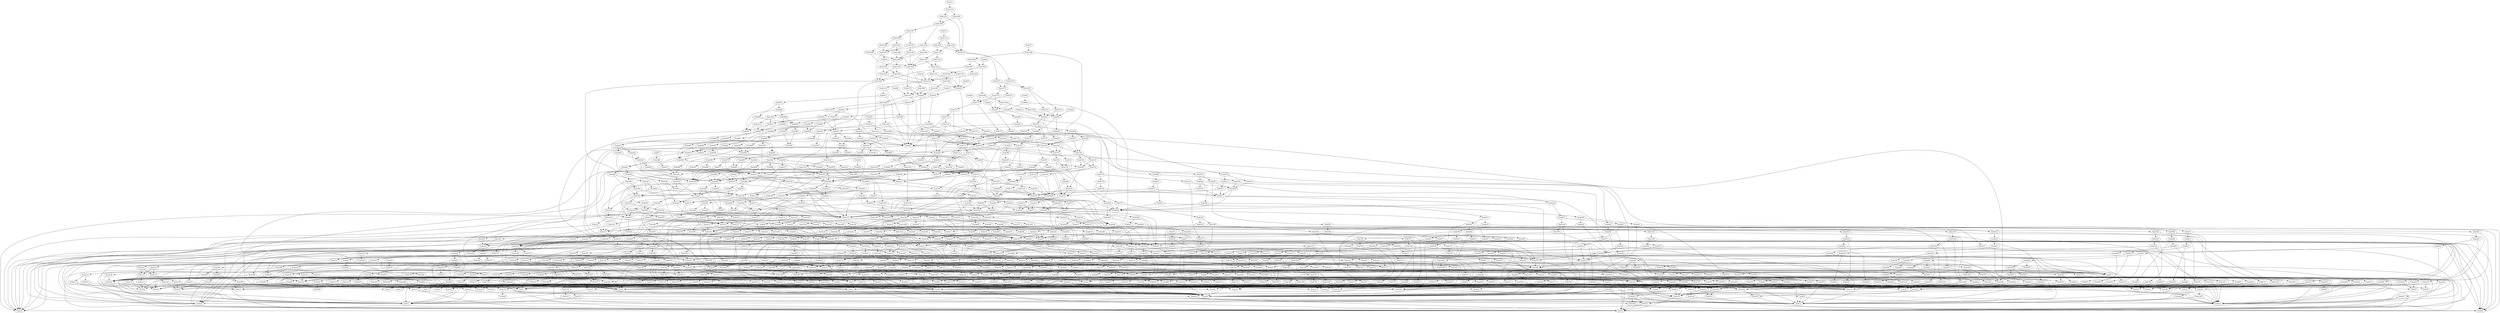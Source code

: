 # Network structure generated by ABC

digraph network {

Node51 -> Node75 [style = solid];
Node52 -> Node77 [style = solid];
Node53 -> Node106 [style = solid];
Node54 -> Node127 [style = solid];
Node55 -> Node147 [style = solid];
Node56 -> Node448 [style = solid];
Node57 -> Node466 [style = solid];
Node58 -> Node486 [style = solid];
Node59 -> Node510 [style = solid];
Node60 -> Node591 [style = solid];
Node61 -> Node645 [style = solid];
Node62 -> Node691 [style = solid];
Node63 -> Node778 [style = solid];
Node64 -> Node835 [style = solid];
Node65 -> Node883 [style = solid];
Node66 -> Node953 [style = solid];
Node67 -> Node1015 [style = solid];
Node68 -> Node1057 [style = solid];
Node69 -> Node1064 [style = solid];
Node70 -> Node1069 [style = solid];
Node71 -> Node1101 [style = solid];
Node72 -> Node1110 [style = solid];
Node73 -> Node7 [style = solid];
Node73 -> Node8 [style = solid];
Node74 -> Node9 [style = solid];
Node74 -> Node73 [style = solid];
Node75 -> Node10 [style = solid];
Node75 -> Node74 [style = solid];
Node76 -> Node12 [style = solid];
Node76 -> Node13 [style = solid];
Node77 -> Node11 [style = solid];
Node77 -> Node76 [style = solid];
Node78 -> Node8 [style = solid];
Node78 -> Node9 [style = solid];
Node79 -> Node7 [style = solid];
Node79 -> Node78 [style = solid];
Node80 -> Node1 [style = solid];
Node80 -> Node2 [style = solid];
Node81 -> Node3 [style = solid];
Node81 -> Node80 [style = solid];
Node82 -> Node79 [style = solid];
Node82 -> Node81 [style = solid];
Node83 -> Node35 [style = solid];
Node83 -> Node36 [style = solid];
Node84 -> Node34 [style = solid];
Node84 -> Node83 [style = solid];
Node85 -> Node1 [style = solid];
Node85 -> Node2 [style = solid];
Node86 -> Node3 [style = solid];
Node86 -> Node85 [style = solid];
Node87 -> Node84 [style = solid];
Node87 -> Node86 [style = solid];
Node88 -> Node7 [style = solid];
Node88 -> Node30 [style = solid];
Node89 -> Node8 [style = solid];
Node89 -> Node31 [style = solid];
Node90 -> Node9 [style = solid];
Node90 -> Node32 [style = solid];
Node91 -> Node10 [style = solid];
Node91 -> Node33 [style = solid];
Node92 -> Node88 [style = solid];
Node92 -> Node89 [style = solid];
Node93 -> Node90 [style = solid];
Node93 -> Node92 [style = solid];
Node94 -> Node91 [style = solid];
Node94 -> Node93 [style = solid];
Node95 -> Node11 [style = solid];
Node95 -> Node34 [style = solid];
Node96 -> Node12 [style = solid];
Node96 -> Node35 [style = solid];
Node97 -> Node13 [style = solid];
Node97 -> Node36 [style = solid];
Node98 -> Node14 [style = solid];
Node98 -> Node37 [style = solid];
Node99 -> Node95 [style = solid];
Node99 -> Node96 [style = solid];
Node100 -> Node97 [style = solid];
Node100 -> Node99 [style = solid];
Node101 -> Node98 [style = solid];
Node101 -> Node100 [style = solid];
Node102 -> Node94 [style = solid];
Node102 -> Node101 [style = solid];
Node103 -> Node81 [style = solid];
Node103 -> Node86 [style = solid];
Node104 -> Node102 [style = solid];
Node104 -> Node103 [style = solid];
Node105 -> Node82 [style = solid];
Node105 -> Node87 [style = solid];
Node106 -> Node104 [style = solid];
Node106 -> Node105 [style = solid];
Node107 -> Node36 [style = solid];
Node107 -> Node37 [style = solid];
Node108 -> Node36 [style = solid];
Node108 -> Node37 [style = solid];
Node109 -> Node107 [style = solid];
Node109 -> Node108 [style = solid];
Node110 -> Node34 [style = solid];
Node110 -> Node35 [style = solid];
Node111 -> Node34 [style = solid];
Node111 -> Node35 [style = solid];
Node112 -> Node110 [style = solid];
Node112 -> Node111 [style = solid];
Node113 -> Node109 [style = solid];
Node113 -> Node112 [style = solid];
Node114 -> Node109 [style = solid];
Node114 -> Node112 [style = solid];
Node115 -> Node113 [style = solid];
Node115 -> Node114 [style = solid];
Node116 -> Node32 [style = solid];
Node116 -> Node33 [style = solid];
Node117 -> Node32 [style = solid];
Node117 -> Node33 [style = solid];
Node118 -> Node116 [style = solid];
Node118 -> Node117 [style = solid];
Node119 -> Node30 [style = solid];
Node119 -> Node31 [style = solid];
Node120 -> Node30 [style = solid];
Node120 -> Node31 [style = solid];
Node121 -> Node119 [style = solid];
Node121 -> Node120 [style = solid];
Node122 -> Node118 [style = solid];
Node122 -> Node121 [style = solid];
Node123 -> Node118 [style = solid];
Node123 -> Node121 [style = solid];
Node124 -> Node122 [style = solid];
Node124 -> Node123 [style = solid];
Node125 -> Node115 [style = solid];
Node125 -> Node124 [style = solid];
Node126 -> Node115 [style = solid];
Node126 -> Node124 [style = solid];
Node127 -> Node125 [style = solid];
Node127 -> Node126 [style = solid];
Node128 -> Node13 [style = solid];
Node128 -> Node14 [style = solid];
Node129 -> Node13 [style = solid];
Node129 -> Node14 [style = solid];
Node130 -> Node128 [style = solid];
Node130 -> Node129 [style = solid];
Node131 -> Node11 [style = solid];
Node131 -> Node12 [style = solid];
Node132 -> Node11 [style = solid];
Node132 -> Node12 [style = solid];
Node133 -> Node131 [style = solid];
Node133 -> Node132 [style = solid];
Node134 -> Node130 [style = solid];
Node134 -> Node133 [style = solid];
Node135 -> Node130 [style = solid];
Node135 -> Node133 [style = solid];
Node136 -> Node134 [style = solid];
Node136 -> Node135 [style = solid];
Node137 -> Node9 [style = solid];
Node137 -> Node10 [style = solid];
Node138 -> Node9 [style = solid];
Node138 -> Node10 [style = solid];
Node139 -> Node137 [style = solid];
Node139 -> Node138 [style = solid];
Node140 -> Node7 [style = solid];
Node140 -> Node8 [style = solid];
Node141 -> Node73 [style = solid];
Node141 -> Node140 [style = solid];
Node142 -> Node139 [style = solid];
Node142 -> Node141 [style = solid];
Node143 -> Node139 [style = solid];
Node143 -> Node141 [style = solid];
Node144 -> Node142 [style = solid];
Node144 -> Node143 [style = solid];
Node145 -> Node136 [style = solid];
Node145 -> Node144 [style = solid];
Node146 -> Node136 [style = solid];
Node146 -> Node144 [style = solid];
Node147 -> Node145 [style = solid];
Node147 -> Node146 [style = solid];
Node148 -> Node11 [style = solid];
Node148 -> Node12 [style = solid];
Node149 -> Node13 [style = solid];
Node149 -> Node148 [style = solid];
Node150 -> Node3 [style = solid];
Node150 -> Node149 [style = solid];
Node151 -> Node3 [style = solid];
Node151 -> Node4 [style = solid];
Node152 -> Node12 [style = solid];
Node152 -> Node151 [style = solid];
Node153 -> Node3 [style = solid];
Node153 -> Node151 [style = solid];
Node154 -> Node9 [style = solid];
Node154 -> Node153 [style = solid];
Node155 -> Node150 [style = solid];
Node155 -> Node152 [style = solid];
Node156 -> Node154 [style = solid];
Node156 -> Node155 [style = solid];
Node157 -> Node1 [style = solid];
Node157 -> Node3 [style = solid];
Node158 -> Node4 [style = solid];
Node158 -> Node157 [style = solid];
Node159 -> Node80 [style = solid];
Node159 -> Node158 [style = solid];
Node160 -> Node156 [style = solid];
Node160 -> Node159 [style = solid];
Node161 -> Node2 [style = solid];
Node161 -> Node3 [style = solid];
Node162 -> Node1 [style = solid];
Node162 -> Node161 [style = solid];
Node163 -> Node11 [style = solid];
Node163 -> Node162 [style = solid];
Node164 -> Node1 [style = solid];
Node164 -> Node4 [style = solid];
Node165 -> Node159 [style = solid];
Node165 -> Node162 [style = solid];
Node166 -> Node11 [style = solid];
Node166 -> Node164 [style = solid];
Node167 -> Node165 [style = solid];
Node167 -> Node166 [style = solid];
Node168 -> Node160 [style = solid];
Node168 -> Node163 [style = solid];
Node169 -> Node167 [style = solid];
Node169 -> Node168 [style = solid];
Node170 -> Node4 [style = solid];
Node170 -> Node5 [style = solid];
Node171 -> Node80 [style = solid];
Node171 -> Node170 [style = solid];
Node172 -> Node1 [style = solid];
Node172 -> Node6 [style = solid];
Node173 -> Node34 [style = solid];
Node173 -> Node171 [style = solid];
Node174 -> Node172 [style = solid];
Node174 -> Node173 [style = solid];
Node175 -> Node38 [style = solid];
Node175 -> Node171 [style = solid];
Node176 -> Node172 [style = solid];
Node176 -> Node175 [style = solid];
Node177 -> Node4 [style = solid];
Node177 -> Node14 [style = solid];
Node178 -> Node4 [style = solid];
Node178 -> Node49 [style = solid];
Node179 -> Node32 [style = solid];
Node179 -> Node178 [style = solid];
Node180 -> Node4 [style = solid];
Node180 -> Node178 [style = solid];
Node181 -> Node33 [style = solid];
Node181 -> Node180 [style = solid];
Node182 -> Node177 [style = solid];
Node182 -> Node179 [style = solid];
Node183 -> Node181 [style = solid];
Node183 -> Node182 [style = solid];
Node184 -> Node171 [style = solid];
Node184 -> Node183 [style = solid];
Node185 -> Node174 [style = solid];
Node185 -> Node176 [style = solid];
Node186 -> Node184 [style = solid];
Node186 -> Node185 [style = solid];
Node187 -> Node23 [style = solid];
Node187 -> Node169 [style = solid];
Node188 -> Node186 [style = solid];
Node188 -> Node187 [style = solid];
Node189 -> Node24 [style = solid];
Node189 -> Node169 [style = solid];
Node190 -> Node186 [style = solid];
Node190 -> Node189 [style = solid];
Node191 -> Node188 [style = solid];
Node191 -> Node190 [style = solid];
Node192 -> Node25 [style = solid];
Node192 -> Node169 [style = solid];
Node193 -> Node186 [style = solid];
Node193 -> Node192 [style = solid];
Node194 -> Node26 [style = solid];
Node194 -> Node169 [style = solid];
Node195 -> Node186 [style = solid];
Node195 -> Node194 [style = solid];
Node196 -> Node193 [style = solid];
Node196 -> Node195 [style = solid];
Node197 -> Node169 [style = solid];
Node197 -> Node196 [style = solid];
Node198 -> Node191 [style = solid];
Node198 -> Node197 [style = solid];
Node199 -> Node12 [style = solid];
Node199 -> Node13 [style = solid];
Node200 -> Node12 [style = solid];
Node200 -> Node13 [style = solid];
Node201 -> Node199 [style = solid];
Node201 -> Node200 [style = solid];
Node202 -> Node3 [style = solid];
Node202 -> Node201 [style = solid];
Node203 -> Node13 [style = solid];
Node203 -> Node151 [style = solid];
Node204 -> Node10 [style = solid];
Node204 -> Node153 [style = solid];
Node205 -> Node202 [style = solid];
Node205 -> Node203 [style = solid];
Node206 -> Node204 [style = solid];
Node206 -> Node205 [style = solid];
Node207 -> Node159 [style = solid];
Node207 -> Node206 [style = solid];
Node208 -> Node12 [style = solid];
Node208 -> Node162 [style = solid];
Node209 -> Node12 [style = solid];
Node209 -> Node164 [style = solid];
Node210 -> Node165 [style = solid];
Node210 -> Node209 [style = solid];
Node211 -> Node207 [style = solid];
Node211 -> Node208 [style = solid];
Node212 -> Node210 [style = solid];
Node212 -> Node211 [style = solid];
Node213 -> Node5 [style = solid];
Node213 -> Node172 [style = solid];
Node214 -> Node35 [style = solid];
Node214 -> Node171 [style = solid];
Node215 -> Node213 [style = solid];
Node215 -> Node214 [style = solid];
Node216 -> Node175 [style = solid];
Node216 -> Node213 [style = solid];
Node217 -> Node4 [style = solid];
Node217 -> Node39 [style = solid];
Node218 -> Node33 [style = solid];
Node218 -> Node178 [style = solid];
Node219 -> Node34 [style = solid];
Node219 -> Node180 [style = solid];
Node220 -> Node217 [style = solid];
Node220 -> Node218 [style = solid];
Node221 -> Node219 [style = solid];
Node221 -> Node220 [style = solid];
Node222 -> Node171 [style = solid];
Node222 -> Node221 [style = solid];
Node223 -> Node215 [style = solid];
Node223 -> Node216 [style = solid];
Node224 -> Node222 [style = solid];
Node224 -> Node223 [style = solid];
Node225 -> Node23 [style = solid];
Node225 -> Node212 [style = solid];
Node226 -> Node224 [style = solid];
Node226 -> Node225 [style = solid];
Node227 -> Node24 [style = solid];
Node227 -> Node212 [style = solid];
Node228 -> Node224 [style = solid];
Node228 -> Node227 [style = solid];
Node229 -> Node226 [style = solid];
Node229 -> Node228 [style = solid];
Node230 -> Node25 [style = solid];
Node230 -> Node212 [style = solid];
Node231 -> Node224 [style = solid];
Node231 -> Node230 [style = solid];
Node232 -> Node26 [style = solid];
Node232 -> Node212 [style = solid];
Node233 -> Node224 [style = solid];
Node233 -> Node232 [style = solid];
Node234 -> Node231 [style = solid];
Node234 -> Node233 [style = solid];
Node235 -> Node212 [style = solid];
Node235 -> Node234 [style = solid];
Node236 -> Node229 [style = solid];
Node236 -> Node235 [style = solid];
Node237 -> Node3 [style = solid];
Node237 -> Node13 [style = solid];
Node238 -> Node14 [style = solid];
Node238 -> Node151 [style = solid];
Node239 -> Node11 [style = solid];
Node239 -> Node153 [style = solid];
Node240 -> Node237 [style = solid];
Node240 -> Node238 [style = solid];
Node241 -> Node239 [style = solid];
Node241 -> Node240 [style = solid];
Node242 -> Node159 [style = solid];
Node242 -> Node241 [style = solid];
Node243 -> Node13 [style = solid];
Node243 -> Node162 [style = solid];
Node244 -> Node13 [style = solid];
Node244 -> Node164 [style = solid];
Node245 -> Node165 [style = solid];
Node245 -> Node244 [style = solid];
Node246 -> Node242 [style = solid];
Node246 -> Node243 [style = solid];
Node247 -> Node245 [style = solid];
Node247 -> Node246 [style = solid];
Node248 -> Node36 [style = solid];
Node248 -> Node171 [style = solid];
Node249 -> Node213 [style = solid];
Node249 -> Node248 [style = solid];
Node250 -> Node4 [style = solid];
Node250 -> Node40 [style = solid];
Node251 -> Node34 [style = solid];
Node251 -> Node178 [style = solid];
Node252 -> Node35 [style = solid];
Node252 -> Node180 [style = solid];
Node253 -> Node250 [style = solid];
Node253 -> Node251 [style = solid];
Node254 -> Node252 [style = solid];
Node254 -> Node253 [style = solid];
Node255 -> Node171 [style = solid];
Node255 -> Node254 [style = solid];
Node256 -> Node216 [style = solid];
Node256 -> Node249 [style = solid];
Node257 -> Node255 [style = solid];
Node257 -> Node256 [style = solid];
Node258 -> Node23 [style = solid];
Node258 -> Node247 [style = solid];
Node259 -> Node257 [style = solid];
Node259 -> Node258 [style = solid];
Node260 -> Node24 [style = solid];
Node260 -> Node247 [style = solid];
Node261 -> Node257 [style = solid];
Node261 -> Node260 [style = solid];
Node262 -> Node259 [style = solid];
Node262 -> Node261 [style = solid];
Node263 -> Node25 [style = solid];
Node263 -> Node247 [style = solid];
Node264 -> Node257 [style = solid];
Node264 -> Node263 [style = solid];
Node265 -> Node26 [style = solid];
Node265 -> Node247 [style = solid];
Node266 -> Node257 [style = solid];
Node266 -> Node265 [style = solid];
Node267 -> Node264 [style = solid];
Node267 -> Node266 [style = solid];
Node268 -> Node247 [style = solid];
Node268 -> Node267 [style = solid];
Node269 -> Node262 [style = solid];
Node269 -> Node268 [style = solid];
Node270 -> Node3 [style = solid];
Node270 -> Node14 [style = solid];
Node271 -> Node39 [style = solid];
Node271 -> Node151 [style = solid];
Node272 -> Node12 [style = solid];
Node272 -> Node153 [style = solid];
Node273 -> Node270 [style = solid];
Node273 -> Node271 [style = solid];
Node274 -> Node272 [style = solid];
Node274 -> Node273 [style = solid];
Node275 -> Node159 [style = solid];
Node275 -> Node274 [style = solid];
Node276 -> Node14 [style = solid];
Node276 -> Node162 [style = solid];
Node277 -> Node14 [style = solid];
Node277 -> Node164 [style = solid];
Node278 -> Node165 [style = solid];
Node278 -> Node277 [style = solid];
Node279 -> Node275 [style = solid];
Node279 -> Node276 [style = solid];
Node280 -> Node278 [style = solid];
Node280 -> Node279 [style = solid];
Node281 -> Node37 [style = solid];
Node281 -> Node171 [style = solid];
Node282 -> Node213 [style = solid];
Node282 -> Node281 [style = solid];
Node283 -> Node4 [style = solid];
Node283 -> Node41 [style = solid];
Node284 -> Node35 [style = solid];
Node284 -> Node178 [style = solid];
Node285 -> Node36 [style = solid];
Node285 -> Node180 [style = solid];
Node286 -> Node283 [style = solid];
Node286 -> Node284 [style = solid];
Node287 -> Node285 [style = solid];
Node287 -> Node286 [style = solid];
Node288 -> Node171 [style = solid];
Node288 -> Node287 [style = solid];
Node289 -> Node216 [style = solid];
Node289 -> Node282 [style = solid];
Node290 -> Node288 [style = solid];
Node290 -> Node289 [style = solid];
Node291 -> Node23 [style = solid];
Node291 -> Node280 [style = solid];
Node292 -> Node290 [style = solid];
Node292 -> Node291 [style = solid];
Node293 -> Node24 [style = solid];
Node293 -> Node280 [style = solid];
Node294 -> Node290 [style = solid];
Node294 -> Node293 [style = solid];
Node295 -> Node292 [style = solid];
Node295 -> Node294 [style = solid];
Node296 -> Node25 [style = solid];
Node296 -> Node280 [style = solid];
Node297 -> Node290 [style = solid];
Node297 -> Node296 [style = solid];
Node298 -> Node26 [style = solid];
Node298 -> Node280 [style = solid];
Node299 -> Node290 [style = solid];
Node299 -> Node298 [style = solid];
Node300 -> Node297 [style = solid];
Node300 -> Node299 [style = solid];
Node301 -> Node280 [style = solid];
Node301 -> Node300 [style = solid];
Node302 -> Node295 [style = solid];
Node302 -> Node301 [style = solid];
Node303 -> Node198 [style = solid];
Node303 -> Node236 [style = solid];
Node304 -> Node269 [style = solid];
Node304 -> Node303 [style = solid];
Node305 -> Node302 [style = solid];
Node305 -> Node304 [style = solid];
Node306 -> Node3 [style = solid];
Node306 -> Node74 [style = solid];
Node307 -> Node8 [style = solid];
Node307 -> Node151 [style = solid];
Node308 -> Node21 [style = solid];
Node308 -> Node153 [style = solid];
Node309 -> Node306 [style = solid];
Node309 -> Node307 [style = solid];
Node310 -> Node308 [style = solid];
Node310 -> Node309 [style = solid];
Node311 -> Node159 [style = solid];
Node311 -> Node310 [style = solid];
Node312 -> Node7 [style = solid];
Node312 -> Node162 [style = solid];
Node313 -> Node1 [style = solid];
Node313 -> Node3 [style = solid];
Node314 -> Node7 [style = solid];
Node314 -> Node313 [style = solid];
Node315 -> Node165 [style = solid];
Node315 -> Node314 [style = solid];
Node316 -> Node311 [style = solid];
Node316 -> Node312 [style = solid];
Node317 -> Node315 [style = solid];
Node317 -> Node316 [style = solid];
Node318 -> Node5 [style = solid];
Node318 -> Node6 [style = solid];
Node319 -> Node1 [style = solid];
Node319 -> Node318 [style = solid];
Node320 -> Node30 [style = solid];
Node320 -> Node171 [style = solid];
Node321 -> Node319 [style = solid];
Node321 -> Node320 [style = solid];
Node322 -> Node175 [style = solid];
Node322 -> Node319 [style = solid];
Node323 -> Node4 [style = solid];
Node323 -> Node10 [style = solid];
Node324 -> Node28 [style = solid];
Node324 -> Node178 [style = solid];
Node325 -> Node29 [style = solid];
Node325 -> Node180 [style = solid];
Node326 -> Node323 [style = solid];
Node326 -> Node324 [style = solid];
Node327 -> Node325 [style = solid];
Node327 -> Node326 [style = solid];
Node328 -> Node171 [style = solid];
Node328 -> Node327 [style = solid];
Node329 -> Node321 [style = solid];
Node329 -> Node322 [style = solid];
Node330 -> Node328 [style = solid];
Node330 -> Node329 [style = solid];
Node331 -> Node23 [style = solid];
Node331 -> Node317 [style = solid];
Node332 -> Node330 [style = solid];
Node332 -> Node331 [style = solid];
Node333 -> Node24 [style = solid];
Node333 -> Node317 [style = solid];
Node334 -> Node330 [style = solid];
Node334 -> Node333 [style = solid];
Node335 -> Node332 [style = solid];
Node335 -> Node334 [style = solid];
Node336 -> Node25 [style = solid];
Node336 -> Node317 [style = solid];
Node337 -> Node330 [style = solid];
Node337 -> Node336 [style = solid];
Node338 -> Node26 [style = solid];
Node338 -> Node317 [style = solid];
Node339 -> Node330 [style = solid];
Node339 -> Node338 [style = solid];
Node340 -> Node337 [style = solid];
Node340 -> Node339 [style = solid];
Node341 -> Node317 [style = solid];
Node341 -> Node340 [style = solid];
Node342 -> Node335 [style = solid];
Node342 -> Node341 [style = solid];
Node343 -> Node8 [style = solid];
Node343 -> Node9 [style = solid];
Node344 -> Node8 [style = solid];
Node344 -> Node9 [style = solid];
Node345 -> Node343 [style = solid];
Node345 -> Node344 [style = solid];
Node346 -> Node3 [style = solid];
Node346 -> Node345 [style = solid];
Node347 -> Node9 [style = solid];
Node347 -> Node151 [style = solid];
Node348 -> Node22 [style = solid];
Node348 -> Node153 [style = solid];
Node349 -> Node346 [style = solid];
Node349 -> Node347 [style = solid];
Node350 -> Node348 [style = solid];
Node350 -> Node349 [style = solid];
Node351 -> Node159 [style = solid];
Node351 -> Node350 [style = solid];
Node352 -> Node8 [style = solid];
Node352 -> Node162 [style = solid];
Node353 -> Node8 [style = solid];
Node353 -> Node313 [style = solid];
Node354 -> Node165 [style = solid];
Node354 -> Node353 [style = solid];
Node355 -> Node351 [style = solid];
Node355 -> Node352 [style = solid];
Node356 -> Node354 [style = solid];
Node356 -> Node355 [style = solid];
Node357 -> Node31 [style = solid];
Node357 -> Node171 [style = solid];
Node358 -> Node319 [style = solid];
Node358 -> Node357 [style = solid];
Node359 -> Node4 [style = solid];
Node359 -> Node11 [style = solid];
Node360 -> Node29 [style = solid];
Node360 -> Node178 [style = solid];
Node361 -> Node30 [style = solid];
Node361 -> Node180 [style = solid];
Node362 -> Node359 [style = solid];
Node362 -> Node360 [style = solid];
Node363 -> Node361 [style = solid];
Node363 -> Node362 [style = solid];
Node364 -> Node171 [style = solid];
Node364 -> Node363 [style = solid];
Node365 -> Node322 [style = solid];
Node365 -> Node358 [style = solid];
Node366 -> Node364 [style = solid];
Node366 -> Node365 [style = solid];
Node367 -> Node23 [style = solid];
Node367 -> Node356 [style = solid];
Node368 -> Node366 [style = solid];
Node368 -> Node367 [style = solid];
Node369 -> Node24 [style = solid];
Node369 -> Node356 [style = solid];
Node370 -> Node366 [style = solid];
Node370 -> Node369 [style = solid];
Node371 -> Node368 [style = solid];
Node371 -> Node370 [style = solid];
Node372 -> Node25 [style = solid];
Node372 -> Node356 [style = solid];
Node373 -> Node366 [style = solid];
Node373 -> Node372 [style = solid];
Node374 -> Node26 [style = solid];
Node374 -> Node356 [style = solid];
Node375 -> Node366 [style = solid];
Node375 -> Node374 [style = solid];
Node376 -> Node373 [style = solid];
Node376 -> Node375 [style = solid];
Node377 -> Node356 [style = solid];
Node377 -> Node376 [style = solid];
Node378 -> Node371 [style = solid];
Node378 -> Node377 [style = solid];
Node379 -> Node3 [style = solid];
Node379 -> Node9 [style = solid];
Node380 -> Node10 [style = solid];
Node380 -> Node151 [style = solid];
Node381 -> Node7 [style = solid];
Node381 -> Node153 [style = solid];
Node382 -> Node379 [style = solid];
Node382 -> Node380 [style = solid];
Node383 -> Node381 [style = solid];
Node383 -> Node382 [style = solid];
Node384 -> Node159 [style = solid];
Node384 -> Node383 [style = solid];
Node385 -> Node9 [style = solid];
Node385 -> Node162 [style = solid];
Node386 -> Node9 [style = solid];
Node386 -> Node313 [style = solid];
Node387 -> Node165 [style = solid];
Node387 -> Node386 [style = solid];
Node388 -> Node384 [style = solid];
Node388 -> Node385 [style = solid];
Node389 -> Node387 [style = solid];
Node389 -> Node388 [style = solid];
Node390 -> Node32 [style = solid];
Node390 -> Node171 [style = solid];
Node391 -> Node319 [style = solid];
Node391 -> Node390 [style = solid];
Node392 -> Node4 [style = solid];
Node392 -> Node12 [style = solid];
Node393 -> Node30 [style = solid];
Node393 -> Node178 [style = solid];
Node394 -> Node31 [style = solid];
Node394 -> Node180 [style = solid];
Node395 -> Node392 [style = solid];
Node395 -> Node393 [style = solid];
Node396 -> Node394 [style = solid];
Node396 -> Node395 [style = solid];
Node397 -> Node171 [style = solid];
Node397 -> Node396 [style = solid];
Node398 -> Node322 [style = solid];
Node398 -> Node391 [style = solid];
Node399 -> Node397 [style = solid];
Node399 -> Node398 [style = solid];
Node400 -> Node23 [style = solid];
Node400 -> Node389 [style = solid];
Node401 -> Node399 [style = solid];
Node401 -> Node400 [style = solid];
Node402 -> Node24 [style = solid];
Node402 -> Node389 [style = solid];
Node403 -> Node399 [style = solid];
Node403 -> Node402 [style = solid];
Node404 -> Node401 [style = solid];
Node404 -> Node403 [style = solid];
Node405 -> Node25 [style = solid];
Node405 -> Node389 [style = solid];
Node406 -> Node399 [style = solid];
Node406 -> Node405 [style = solid];
Node407 -> Node26 [style = solid];
Node407 -> Node389 [style = solid];
Node408 -> Node399 [style = solid];
Node408 -> Node407 [style = solid];
Node409 -> Node406 [style = solid];
Node409 -> Node408 [style = solid];
Node410 -> Node389 [style = solid];
Node410 -> Node409 [style = solid];
Node411 -> Node404 [style = solid];
Node411 -> Node410 [style = solid];
Node412 -> Node3 [style = solid];
Node412 -> Node10 [style = solid];
Node413 -> Node11 [style = solid];
Node413 -> Node151 [style = solid];
Node414 -> Node8 [style = solid];
Node414 -> Node153 [style = solid];
Node415 -> Node412 [style = solid];
Node415 -> Node413 [style = solid];
Node416 -> Node414 [style = solid];
Node416 -> Node415 [style = solid];
Node417 -> Node159 [style = solid];
Node417 -> Node416 [style = solid];
Node418 -> Node10 [style = solid];
Node418 -> Node162 [style = solid];
Node419 -> Node10 [style = solid];
Node419 -> Node313 [style = solid];
Node420 -> Node165 [style = solid];
Node420 -> Node419 [style = solid];
Node421 -> Node417 [style = solid];
Node421 -> Node418 [style = solid];
Node422 -> Node420 [style = solid];
Node422 -> Node421 [style = solid];
Node423 -> Node33 [style = solid];
Node423 -> Node171 [style = solid];
Node424 -> Node319 [style = solid];
Node424 -> Node423 [style = solid];
Node425 -> Node4 [style = solid];
Node425 -> Node13 [style = solid];
Node426 -> Node31 [style = solid];
Node426 -> Node178 [style = solid];
Node427 -> Node32 [style = solid];
Node427 -> Node180 [style = solid];
Node428 -> Node425 [style = solid];
Node428 -> Node426 [style = solid];
Node429 -> Node427 [style = solid];
Node429 -> Node428 [style = solid];
Node430 -> Node171 [style = solid];
Node430 -> Node429 [style = solid];
Node431 -> Node322 [style = solid];
Node431 -> Node424 [style = solid];
Node432 -> Node430 [style = solid];
Node432 -> Node431 [style = solid];
Node433 -> Node23 [style = solid];
Node433 -> Node422 [style = solid];
Node434 -> Node432 [style = solid];
Node434 -> Node433 [style = solid];
Node435 -> Node24 [style = solid];
Node435 -> Node422 [style = solid];
Node436 -> Node432 [style = solid];
Node436 -> Node435 [style = solid];
Node437 -> Node434 [style = solid];
Node437 -> Node436 [style = solid];
Node438 -> Node25 [style = solid];
Node438 -> Node422 [style = solid];
Node439 -> Node432 [style = solid];
Node439 -> Node438 [style = solid];
Node440 -> Node26 [style = solid];
Node440 -> Node422 [style = solid];
Node441 -> Node432 [style = solid];
Node441 -> Node440 [style = solid];
Node442 -> Node439 [style = solid];
Node442 -> Node441 [style = solid];
Node443 -> Node422 [style = solid];
Node443 -> Node442 [style = solid];
Node444 -> Node437 [style = solid];
Node444 -> Node443 [style = solid];
Node445 -> Node342 [style = solid];
Node445 -> Node378 [style = solid];
Node446 -> Node411 [style = solid];
Node446 -> Node445 [style = solid];
Node447 -> Node444 [style = solid];
Node447 -> Node446 [style = solid];
Node448 -> Node305 [style = solid];
Node448 -> Node447 [style = solid];
Node449 -> Node198 [style = solid];
Node449 -> Node229 [style = solid];
Node450 -> Node262 [style = solid];
Node450 -> Node303 [style = solid];
Node451 -> Node236 [style = solid];
Node451 -> Node295 [style = solid];
Node452 -> Node269 [style = solid];
Node452 -> Node451 [style = solid];
Node453 -> Node198 [style = solid];
Node453 -> Node452 [style = solid];
Node454 -> Node191 [style = solid];
Node454 -> Node449 [style = solid];
Node455 -> Node450 [style = solid];
Node455 -> Node454 [style = solid];
Node456 -> Node453 [style = solid];
Node456 -> Node455 [style = solid];
Node457 -> Node447 [style = solid];
Node457 -> Node456 [style = solid];
Node458 -> Node342 [style = solid];
Node458 -> Node371 [style = solid];
Node459 -> Node404 [style = solid];
Node459 -> Node445 [style = solid];
Node460 -> Node378 [style = solid];
Node460 -> Node437 [style = solid];
Node461 -> Node411 [style = solid];
Node461 -> Node460 [style = solid];
Node462 -> Node342 [style = solid];
Node462 -> Node461 [style = solid];
Node463 -> Node335 [style = solid];
Node463 -> Node458 [style = solid];
Node464 -> Node459 [style = solid];
Node464 -> Node463 [style = solid];
Node465 -> Node462 [style = solid];
Node465 -> Node464 [style = solid];
Node466 -> Node457 [style = solid];
Node466 -> Node465 [style = solid];
Node467 -> Node1 [style = solid];
Node467 -> Node2 [style = solid];
Node468 -> Node3 [style = solid];
Node468 -> Node467 [style = solid];
Node469 -> Node27 [style = solid];
Node469 -> Node468 [style = solid];
Node470 -> Node48 [style = solid];
Node470 -> Node469 [style = solid];
Node471 -> Node280 [style = solid];
Node471 -> Node470 [style = solid];
Node472 -> Node302 [style = solid];
Node472 -> Node471 [style = solid];
Node473 -> Node302 [style = solid];
Node473 -> Node471 [style = solid];
Node474 -> Node472 [style = solid];
Node474 -> Node473 [style = solid];
Node475 -> Node247 [style = solid];
Node475 -> Node470 [style = solid];
Node476 -> Node269 [style = solid];
Node476 -> Node475 [style = solid];
Node477 -> Node269 [style = solid];
Node477 -> Node475 [style = solid];
Node478 -> Node476 [style = solid];
Node478 -> Node477 [style = solid];
Node479 -> Node474 [style = solid];
Node479 -> Node478 [style = solid];
Node480 -> Node262 [style = solid];
Node480 -> Node470 [style = solid];
Node481 -> Node295 [style = solid];
Node481 -> Node470 [style = solid];
Node482 -> Node478 [style = solid];
Node482 -> Node481 [style = solid];
Node483 -> Node480 [style = solid];
Node483 -> Node482 [style = solid];
Node484 -> Node47 [style = solid];
Node484 -> Node479 [style = solid];
Node485 -> Node483 [style = solid];
Node485 -> Node484 [style = solid];
Node486 -> Node483 [style = solid];
Node486 -> Node485 [style = solid];
Node487 -> Node5 [style = solid];
Node487 -> Node86 [style = solid];
Node488 -> Node79 [style = solid];
Node488 -> Node487 [style = solid];
Node489 -> Node186 [style = solid];
Node489 -> Node224 [style = solid];
Node490 -> Node257 [style = solid];
Node490 -> Node489 [style = solid];
Node491 -> Node290 [style = solid];
Node491 -> Node490 [style = solid];
Node492 -> Node24 [style = solid];
Node492 -> Node491 [style = solid];
Node493 -> Node186 [style = solid];
Node493 -> Node224 [style = solid];
Node494 -> Node257 [style = solid];
Node494 -> Node493 [style = solid];
Node495 -> Node290 [style = solid];
Node495 -> Node494 [style = solid];
Node496 -> Node24 [style = solid];
Node496 -> Node495 [style = solid];
Node497 -> Node492 [style = solid];
Node497 -> Node496 [style = solid];
Node498 -> Node470 [style = solid];
Node498 -> Node497 [style = solid];
Node499 -> Node305 [style = solid];
Node499 -> Node470 [style = solid];
Node500 -> Node498 [style = solid];
Node500 -> Node499 [style = solid];
Node501 -> Node456 [style = solid];
Node501 -> Node470 [style = solid];
Node502 -> Node47 [style = solid];
Node502 -> Node500 [style = solid];
Node503 -> Node501 [style = solid];
Node503 -> Node502 [style = solid];
Node504 -> Node501 [style = solid];
Node504 -> Node503 [style = solid];
Node505 -> Node1 [style = solid];
Node505 -> Node504 [style = solid];
Node506 -> Node14 [style = solid];
Node506 -> Node149 [style = solid];
Node507 -> Node1 [style = solid];
Node507 -> Node487 [style = solid];
Node508 -> Node506 [style = solid];
Node508 -> Node507 [style = solid];
Node509 -> Node488 [style = solid];
Node509 -> Node505 [style = solid];
Node510 -> Node508 [style = solid];
Node510 -> Node509 [style = solid];
Node511 -> Node47 [style = solid];
Node511 -> Node474 [style = solid];
Node512 -> Node47 [style = solid];
Node512 -> Node474 [style = solid];
Node513 -> Node511 [style = solid];
Node513 -> Node512 [style = solid];
Node514 -> Node2 [style = solid];
Node514 -> Node3 [style = solid];
Node515 -> Node6 [style = solid];
Node515 -> Node514 [style = solid];
Node516 -> Node1 [style = solid];
Node516 -> Node515 [style = solid];
Node517 -> Node513 [style = solid];
Node517 -> Node516 [style = solid];
Node518 -> Node487 [style = solid];
Node518 -> Node513 [style = solid];
Node519 -> Node3 [style = solid];
Node519 -> Node25 [style = solid];
Node520 -> Node3 [style = solid];
Node520 -> Node26 [style = solid];
Node521 -> Node3 [style = solid];
Node521 -> Node24 [style = solid];
Node522 -> Node520 [style = solid];
Node522 -> Node521 [style = solid];
Node523 -> Node519 [style = solid];
Node523 -> Node522 [style = solid];
Node524 -> Node22 [style = solid];
Node524 -> Node523 [style = solid];
Node525 -> Node520 [style = solid];
Node525 -> Node521 [style = solid];
Node526 -> Node519 [style = solid];
Node526 -> Node525 [style = solid];
Node527 -> Node13 [style = solid];
Node527 -> Node526 [style = solid];
Node528 -> Node519 [style = solid];
Node528 -> Node522 [style = solid];
Node529 -> Node12 [style = solid];
Node529 -> Node528 [style = solid];
Node530 -> Node519 [style = solid];
Node530 -> Node525 [style = solid];
Node531 -> Node11 [style = solid];
Node531 -> Node530 [style = solid];
Node532 -> Node26 [style = solid];
Node532 -> Node521 [style = solid];
Node533 -> Node519 [style = solid];
Node533 -> Node532 [style = solid];
Node534 -> Node10 [style = solid];
Node534 -> Node533 [style = solid];
Node535 -> Node26 [style = solid];
Node535 -> Node521 [style = solid];
Node536 -> Node519 [style = solid];
Node536 -> Node535 [style = solid];
Node537 -> Node9 [style = solid];
Node537 -> Node536 [style = solid];
Node538 -> Node519 [style = solid];
Node538 -> Node532 [style = solid];
Node539 -> Node8 [style = solid];
Node539 -> Node538 [style = solid];
Node540 -> Node519 [style = solid];
Node540 -> Node535 [style = solid];
Node541 -> Node7 [style = solid];
Node541 -> Node540 [style = solid];
Node542 -> Node524 [style = solid];
Node542 -> Node527 [style = solid];
Node543 -> Node529 [style = solid];
Node543 -> Node542 [style = solid];
Node544 -> Node531 [style = solid];
Node544 -> Node543 [style = solid];
Node545 -> Node534 [style = solid];
Node545 -> Node544 [style = solid];
Node546 -> Node537 [style = solid];
Node546 -> Node545 [style = solid];
Node547 -> Node539 [style = solid];
Node547 -> Node546 [style = solid];
Node548 -> Node541 [style = solid];
Node548 -> Node547 [style = solid];
Node549 -> Node4 [style = solid];
Node549 -> Node548 [style = solid];
Node550 -> Node46 [style = solid];
Node550 -> Node523 [style = solid];
Node551 -> Node39 [style = solid];
Node551 -> Node526 [style = solid];
Node552 -> Node40 [style = solid];
Node552 -> Node528 [style = solid];
Node553 -> Node41 [style = solid];
Node553 -> Node530 [style = solid];
Node554 -> Node42 [style = solid];
Node554 -> Node533 [style = solid];
Node555 -> Node43 [style = solid];
Node555 -> Node536 [style = solid];
Node556 -> Node44 [style = solid];
Node556 -> Node538 [style = solid];
Node557 -> Node45 [style = solid];
Node557 -> Node540 [style = solid];
Node558 -> Node550 [style = solid];
Node558 -> Node551 [style = solid];
Node559 -> Node552 [style = solid];
Node559 -> Node558 [style = solid];
Node560 -> Node553 [style = solid];
Node560 -> Node559 [style = solid];
Node561 -> Node554 [style = solid];
Node561 -> Node560 [style = solid];
Node562 -> Node555 [style = solid];
Node562 -> Node561 [style = solid];
Node563 -> Node556 [style = solid];
Node563 -> Node562 [style = solid];
Node564 -> Node557 [style = solid];
Node564 -> Node563 [style = solid];
Node565 -> Node4 [style = solid];
Node565 -> Node564 [style = solid];
Node566 -> Node549 [style = solid];
Node566 -> Node565 [style = solid];
Node567 -> Node3 [style = solid];
Node567 -> Node23 [style = solid];
Node568 -> Node80 [style = solid];
Node568 -> Node567 [style = solid];
Node569 -> Node566 [style = solid];
Node569 -> Node568 [style = solid];
Node570 -> Node2 [style = solid];
Node570 -> Node3 [style = solid];
Node571 -> Node4 [style = solid];
Node571 -> Node570 [style = solid];
Node572 -> Node474 [style = solid];
Node572 -> Node571 [style = solid];
Node573 -> Node6 [style = solid];
Node573 -> Node144 [style = solid];
Node574 -> Node6 [style = solid];
Node574 -> Node79 [style = solid];
Node575 -> Node573 [style = solid];
Node575 -> Node574 [style = solid];
Node576 -> Node4 [style = solid];
Node576 -> Node86 [style = solid];
Node577 -> Node575 [style = solid];
Node577 -> Node576 [style = solid];
Node578 -> Node4 [style = solid];
Node578 -> Node86 [style = solid];
Node579 -> Node77 [style = solid];
Node579 -> Node578 [style = solid];
Node580 -> Node576 [style = solid];
Node580 -> Node578 [style = solid];
Node581 -> Node14 [style = solid];
Node581 -> Node580 [style = solid];
Node582 -> Node577 [style = solid];
Node582 -> Node579 [style = solid];
Node583 -> Node581 [style = solid];
Node583 -> Node582 [style = solid];
Node584 -> Node568 [style = solid];
Node584 -> Node571 [style = solid];
Node585 -> Node583 [style = solid];
Node585 -> Node584 [style = solid];
Node586 -> Node569 [style = solid];
Node586 -> Node572 [style = solid];
Node587 -> Node585 [style = solid];
Node587 -> Node586 [style = solid];
Node588 -> Node487 [style = solid];
Node588 -> Node516 [style = solid];
Node589 -> Node587 [style = solid];
Node589 -> Node588 [style = solid];
Node590 -> Node517 [style = solid];
Node590 -> Node518 [style = solid];
Node591 -> Node589 [style = solid];
Node591 -> Node590 [style = solid];
Node592 -> Node422 [style = solid];
Node592 -> Node470 [style = solid];
Node593 -> Node444 [style = solid];
Node593 -> Node592 [style = solid];
Node594 -> Node444 [style = solid];
Node594 -> Node592 [style = solid];
Node595 -> Node593 [style = solid];
Node595 -> Node594 [style = solid];
Node596 -> Node501 [style = solid];
Node596 -> Node595 [style = solid];
Node597 -> Node501 [style = solid];
Node597 -> Node595 [style = solid];
Node598 -> Node596 [style = solid];
Node598 -> Node597 [style = solid];
Node599 -> Node502 [style = solid];
Node599 -> Node598 [style = solid];
Node600 -> Node502 [style = solid];
Node600 -> Node598 [style = solid];
Node601 -> Node599 [style = solid];
Node601 -> Node600 [style = solid];
Node602 -> Node516 [style = solid];
Node602 -> Node601 [style = solid];
Node603 -> Node487 [style = solid];
Node603 -> Node601 [style = solid];
Node604 -> Node18 [style = solid];
Node604 -> Node523 [style = solid];
Node605 -> Node9 [style = solid];
Node605 -> Node526 [style = solid];
Node606 -> Node8 [style = solid];
Node606 -> Node528 [style = solid];
Node607 -> Node7 [style = solid];
Node607 -> Node530 [style = solid];
Node608 -> Node22 [style = solid];
Node608 -> Node533 [style = solid];
Node609 -> Node21 [style = solid];
Node609 -> Node536 [style = solid];
Node610 -> Node20 [style = solid];
Node610 -> Node538 [style = solid];
Node611 -> Node19 [style = solid];
Node611 -> Node540 [style = solid];
Node612 -> Node604 [style = solid];
Node612 -> Node605 [style = solid];
Node613 -> Node606 [style = solid];
Node613 -> Node612 [style = solid];
Node614 -> Node607 [style = solid];
Node614 -> Node613 [style = solid];
Node615 -> Node608 [style = solid];
Node615 -> Node614 [style = solid];
Node616 -> Node609 [style = solid];
Node616 -> Node615 [style = solid];
Node617 -> Node610 [style = solid];
Node617 -> Node616 [style = solid];
Node618 -> Node611 [style = solid];
Node618 -> Node617 [style = solid];
Node619 -> Node4 [style = solid];
Node619 -> Node618 [style = solid];
Node620 -> Node42 [style = solid];
Node620 -> Node523 [style = solid];
Node621 -> Node11 [style = solid];
Node621 -> Node526 [style = solid];
Node622 -> Node13 [style = solid];
Node622 -> Node530 [style = solid];
Node623 -> Node14 [style = solid];
Node623 -> Node533 [style = solid];
Node624 -> Node39 [style = solid];
Node624 -> Node536 [style = solid];
Node625 -> Node40 [style = solid];
Node625 -> Node538 [style = solid];
Node626 -> Node41 [style = solid];
Node626 -> Node540 [style = solid];
Node627 -> Node620 [style = solid];
Node627 -> Node621 [style = solid];
Node628 -> Node529 [style = solid];
Node628 -> Node627 [style = solid];
Node629 -> Node622 [style = solid];
Node629 -> Node628 [style = solid];
Node630 -> Node623 [style = solid];
Node630 -> Node629 [style = solid];
Node631 -> Node624 [style = solid];
Node631 -> Node630 [style = solid];
Node632 -> Node625 [style = solid];
Node632 -> Node631 [style = solid];
Node633 -> Node626 [style = solid];
Node633 -> Node632 [style = solid];
Node634 -> Node4 [style = solid];
Node634 -> Node633 [style = solid];
Node635 -> Node619 [style = solid];
Node635 -> Node634 [style = solid];
Node636 -> Node568 [style = solid];
Node636 -> Node635 [style = solid];
Node637 -> Node2 [style = solid];
Node637 -> Node4 [style = solid];
Node638 -> Node595 [style = solid];
Node638 -> Node637 [style = solid];
Node639 -> Node568 [style = solid];
Node639 -> Node637 [style = solid];
Node640 -> Node10 [style = solid];
Node640 -> Node639 [style = solid];
Node641 -> Node636 [style = solid];
Node641 -> Node638 [style = solid];
Node642 -> Node640 [style = solid];
Node642 -> Node641 [style = solid];
Node643 -> Node588 [style = solid];
Node643 -> Node642 [style = solid];
Node644 -> Node602 [style = solid];
Node644 -> Node603 [style = solid];
Node645 -> Node643 [style = solid];
Node645 -> Node644 [style = solid];
Node646 -> Node10 [style = solid];
Node646 -> Node345 [style = solid];
Node647 -> Node7 [style = solid];
Node647 -> Node646 [style = solid];
Node648 -> Node7 [style = solid];
Node648 -> Node9 [style = solid];
Node649 -> Node647 [style = solid];
Node649 -> Node648 [style = solid];
Node650 -> Node85 [style = solid];
Node650 -> Node649 [style = solid];
Node651 -> Node14 [style = solid];
Node651 -> Node201 [style = solid];
Node652 -> Node81 [style = solid];
Node652 -> Node651 [style = solid];
Node653 -> Node356 [style = solid];
Node653 -> Node469 [style = solid];
Node654 -> Node378 [style = solid];
Node654 -> Node653 [style = solid];
Node655 -> Node378 [style = solid];
Node655 -> Node653 [style = solid];
Node656 -> Node654 [style = solid];
Node656 -> Node655 [style = solid];
Node657 -> Node389 [style = solid];
Node657 -> Node470 [style = solid];
Node658 -> Node411 [style = solid];
Node658 -> Node657 [style = solid];
Node659 -> Node411 [style = solid];
Node659 -> Node657 [style = solid];
Node660 -> Node658 [style = solid];
Node660 -> Node659 [style = solid];
Node661 -> Node500 [style = solid];
Node661 -> Node656 [style = solid];
Node662 -> Node660 [style = solid];
Node662 -> Node661 [style = solid];
Node663 -> Node595 [style = solid];
Node663 -> Node662 [style = solid];
Node664 -> Node447 [style = solid];
Node664 -> Node500 [style = solid];
Node665 -> Node663 [style = solid];
Node665 -> Node664 [style = solid];
Node666 -> Node663 [style = solid];
Node666 -> Node664 [style = solid];
Node667 -> Node665 [style = solid];
Node667 -> Node666 [style = solid];
Node668 -> Node47 [style = solid];
Node668 -> Node667 [style = solid];
Node669 -> Node447 [style = solid];
Node669 -> Node501 [style = solid];
Node670 -> Node465 [style = solid];
Node670 -> Node669 [style = solid];
Node671 -> Node371 [style = solid];
Node671 -> Node469 [style = solid];
Node672 -> Node404 [style = solid];
Node672 -> Node470 [style = solid];
Node673 -> Node656 [style = solid];
Node673 -> Node672 [style = solid];
Node674 -> Node437 [style = solid];
Node674 -> Node470 [style = solid];
Node675 -> Node656 [style = solid];
Node675 -> Node660 [style = solid];
Node676 -> Node674 [style = solid];
Node676 -> Node675 [style = solid];
Node677 -> Node595 [style = solid];
Node677 -> Node675 [style = solid];
Node678 -> Node501 [style = solid];
Node678 -> Node677 [style = solid];
Node679 -> Node671 [style = solid];
Node679 -> Node673 [style = solid];
Node680 -> Node676 [style = solid];
Node680 -> Node679 [style = solid];
Node681 -> Node678 [style = solid];
Node681 -> Node680 [style = solid];
Node682 -> Node670 [style = solid];
Node682 -> Node681 [style = solid];
Node683 -> Node670 [style = solid];
Node683 -> Node681 [style = solid];
Node684 -> Node682 [style = solid];
Node684 -> Node683 [style = solid];
Node685 -> Node668 [style = solid];
Node685 -> Node684 [style = solid];
Node686 -> Node668 [style = solid];
Node686 -> Node684 [style = solid];
Node687 -> Node685 [style = solid];
Node687 -> Node686 [style = solid];
Node688 -> Node81 [style = solid];
Node688 -> Node85 [style = solid];
Node689 -> Node687 [style = solid];
Node689 -> Node688 [style = solid];
Node690 -> Node650 [style = solid];
Node690 -> Node652 [style = solid];
Node691 -> Node689 [style = solid];
Node691 -> Node690 [style = solid];
Node692 -> Node212 [style = solid];
Node692 -> Node470 [style = solid];
Node693 -> Node236 [style = solid];
Node693 -> Node692 [style = solid];
Node694 -> Node236 [style = solid];
Node694 -> Node692 [style = solid];
Node695 -> Node693 [style = solid];
Node695 -> Node694 [style = solid];
Node696 -> Node479 [style = solid];
Node696 -> Node695 [style = solid];
Node697 -> Node47 [style = solid];
Node697 -> Node696 [style = solid];
Node698 -> Node169 [style = solid];
Node698 -> Node470 [style = solid];
Node699 -> Node198 [style = solid];
Node699 -> Node698 [style = solid];
Node700 -> Node198 [style = solid];
Node700 -> Node698 [style = solid];
Node701 -> Node699 [style = solid];
Node701 -> Node700 [style = solid];
Node702 -> Node229 [style = solid];
Node702 -> Node470 [style = solid];
Node703 -> Node480 [style = solid];
Node703 -> Node695 [style = solid];
Node704 -> Node478 [style = solid];
Node704 -> Node695 [style = solid];
Node705 -> Node481 [style = solid];
Node705 -> Node704 [style = solid];
Node706 -> Node702 [style = solid];
Node706 -> Node703 [style = solid];
Node707 -> Node705 [style = solid];
Node707 -> Node706 [style = solid];
Node708 -> Node701 [style = solid];
Node708 -> Node707 [style = solid];
Node709 -> Node701 [style = solid];
Node709 -> Node707 [style = solid];
Node710 -> Node708 [style = solid];
Node710 -> Node709 [style = solid];
Node711 -> Node697 [style = solid];
Node711 -> Node710 [style = solid];
Node712 -> Node697 [style = solid];
Node712 -> Node710 [style = solid];
Node713 -> Node711 [style = solid];
Node713 -> Node712 [style = solid];
Node714 -> Node516 [style = solid];
Node714 -> Node713 [style = solid];
Node715 -> Node504 [style = solid];
Node715 -> Node713 [style = solid];
Node716 -> Node47 [style = solid];
Node716 -> Node474 [style = solid];
Node717 -> Node478 [style = solid];
Node717 -> Node481 [style = solid];
Node718 -> Node478 [style = solid];
Node718 -> Node481 [style = solid];
Node719 -> Node717 [style = solid];
Node719 -> Node718 [style = solid];
Node720 -> Node716 [style = solid];
Node720 -> Node719 [style = solid];
Node721 -> Node716 [style = solid];
Node721 -> Node719 [style = solid];
Node722 -> Node720 [style = solid];
Node722 -> Node721 [style = solid];
Node723 -> Node483 [style = solid];
Node723 -> Node695 [style = solid];
Node724 -> Node483 [style = solid];
Node724 -> Node695 [style = solid];
Node725 -> Node723 [style = solid];
Node725 -> Node724 [style = solid];
Node726 -> Node484 [style = solid];
Node726 -> Node725 [style = solid];
Node727 -> Node484 [style = solid];
Node727 -> Node725 [style = solid];
Node728 -> Node726 [style = solid];
Node728 -> Node727 [style = solid];
Node729 -> Node722 [style = solid];
Node729 -> Node728 [style = solid];
Node730 -> Node713 [style = solid];
Node730 -> Node729 [style = solid];
Node731 -> Node504 [style = solid];
Node731 -> Node730 [style = solid];
Node732 -> Node715 [style = solid];
Node732 -> Node731 [style = solid];
Node733 -> Node487 [style = solid];
Node733 -> Node732 [style = solid];
Node734 -> Node19 [style = solid];
Node734 -> Node523 [style = solid];
Node735 -> Node10 [style = solid];
Node735 -> Node526 [style = solid];
Node736 -> Node9 [style = solid];
Node736 -> Node528 [style = solid];
Node737 -> Node8 [style = solid];
Node737 -> Node530 [style = solid];
Node738 -> Node7 [style = solid];
Node738 -> Node533 [style = solid];
Node739 -> Node22 [style = solid];
Node739 -> Node536 [style = solid];
Node740 -> Node21 [style = solid];
Node740 -> Node538 [style = solid];
Node741 -> Node20 [style = solid];
Node741 -> Node540 [style = solid];
Node742 -> Node734 [style = solid];
Node742 -> Node735 [style = solid];
Node743 -> Node736 [style = solid];
Node743 -> Node742 [style = solid];
Node744 -> Node737 [style = solid];
Node744 -> Node743 [style = solid];
Node745 -> Node738 [style = solid];
Node745 -> Node744 [style = solid];
Node746 -> Node739 [style = solid];
Node746 -> Node745 [style = solid];
Node747 -> Node740 [style = solid];
Node747 -> Node746 [style = solid];
Node748 -> Node741 [style = solid];
Node748 -> Node747 [style = solid];
Node749 -> Node4 [style = solid];
Node749 -> Node748 [style = solid];
Node750 -> Node43 [style = solid];
Node750 -> Node523 [style = solid];
Node751 -> Node12 [style = solid];
Node751 -> Node526 [style = solid];
Node752 -> Node13 [style = solid];
Node752 -> Node528 [style = solid];
Node753 -> Node14 [style = solid];
Node753 -> Node530 [style = solid];
Node754 -> Node39 [style = solid];
Node754 -> Node533 [style = solid];
Node755 -> Node40 [style = solid];
Node755 -> Node536 [style = solid];
Node756 -> Node41 [style = solid];
Node756 -> Node538 [style = solid];
Node757 -> Node42 [style = solid];
Node757 -> Node540 [style = solid];
Node758 -> Node750 [style = solid];
Node758 -> Node751 [style = solid];
Node759 -> Node752 [style = solid];
Node759 -> Node758 [style = solid];
Node760 -> Node753 [style = solid];
Node760 -> Node759 [style = solid];
Node761 -> Node754 [style = solid];
Node761 -> Node760 [style = solid];
Node762 -> Node755 [style = solid];
Node762 -> Node761 [style = solid];
Node763 -> Node756 [style = solid];
Node763 -> Node762 [style = solid];
Node764 -> Node757 [style = solid];
Node764 -> Node763 [style = solid];
Node765 -> Node4 [style = solid];
Node765 -> Node764 [style = solid];
Node766 -> Node749 [style = solid];
Node766 -> Node765 [style = solid];
Node767 -> Node568 [style = solid];
Node767 -> Node766 [style = solid];
Node768 -> Node571 [style = solid];
Node768 -> Node701 [style = solid];
Node769 -> Node115 [style = solid];
Node769 -> Node576 [style = solid];
Node770 -> Node11 [style = solid];
Node770 -> Node580 [style = solid];
Node771 -> Node578 [style = solid];
Node771 -> Node769 [style = solid];
Node772 -> Node770 [style = solid];
Node772 -> Node771 [style = solid];
Node773 -> Node584 [style = solid];
Node773 -> Node772 [style = solid];
Node774 -> Node767 [style = solid];
Node774 -> Node768 [style = solid];
Node775 -> Node773 [style = solid];
Node775 -> Node774 [style = solid];
Node776 -> Node588 [style = solid];
Node776 -> Node775 [style = solid];
Node777 -> Node714 [style = solid];
Node777 -> Node733 [style = solid];
Node778 -> Node776 [style = solid];
Node778 -> Node777 [style = solid];
Node779 -> Node516 [style = solid];
Node779 -> Node722 [style = solid];
Node780 -> Node504 [style = solid];
Node780 -> Node722 [style = solid];
Node781 -> Node504 [style = solid];
Node781 -> Node722 [style = solid];
Node782 -> Node780 [style = solid];
Node782 -> Node781 [style = solid];
Node783 -> Node487 [style = solid];
Node783 -> Node782 [style = solid];
Node784 -> Node21 [style = solid];
Node784 -> Node523 [style = solid];
Node785 -> Node11 [style = solid];
Node785 -> Node528 [style = solid];
Node786 -> Node10 [style = solid];
Node786 -> Node530 [style = solid];
Node787 -> Node9 [style = solid];
Node787 -> Node533 [style = solid];
Node788 -> Node8 [style = solid];
Node788 -> Node536 [style = solid];
Node789 -> Node7 [style = solid];
Node789 -> Node538 [style = solid];
Node790 -> Node22 [style = solid];
Node790 -> Node540 [style = solid];
Node791 -> Node751 [style = solid];
Node791 -> Node784 [style = solid];
Node792 -> Node785 [style = solid];
Node792 -> Node791 [style = solid];
Node793 -> Node786 [style = solid];
Node793 -> Node792 [style = solid];
Node794 -> Node787 [style = solid];
Node794 -> Node793 [style = solid];
Node795 -> Node788 [style = solid];
Node795 -> Node794 [style = solid];
Node796 -> Node789 [style = solid];
Node796 -> Node795 [style = solid];
Node797 -> Node790 [style = solid];
Node797 -> Node796 [style = solid];
Node798 -> Node4 [style = solid];
Node798 -> Node797 [style = solid];
Node799 -> Node45 [style = solid];
Node799 -> Node523 [style = solid];
Node800 -> Node14 [style = solid];
Node800 -> Node526 [style = solid];
Node801 -> Node39 [style = solid];
Node801 -> Node528 [style = solid];
Node802 -> Node40 [style = solid];
Node802 -> Node530 [style = solid];
Node803 -> Node41 [style = solid];
Node803 -> Node533 [style = solid];
Node804 -> Node42 [style = solid];
Node804 -> Node536 [style = solid];
Node805 -> Node43 [style = solid];
Node805 -> Node538 [style = solid];
Node806 -> Node44 [style = solid];
Node806 -> Node540 [style = solid];
Node807 -> Node799 [style = solid];
Node807 -> Node800 [style = solid];
Node808 -> Node801 [style = solid];
Node808 -> Node807 [style = solid];
Node809 -> Node802 [style = solid];
Node809 -> Node808 [style = solid];
Node810 -> Node803 [style = solid];
Node810 -> Node809 [style = solid];
Node811 -> Node804 [style = solid];
Node811 -> Node810 [style = solid];
Node812 -> Node805 [style = solid];
Node812 -> Node811 [style = solid];
Node813 -> Node806 [style = solid];
Node813 -> Node812 [style = solid];
Node814 -> Node4 [style = solid];
Node814 -> Node813 [style = solid];
Node815 -> Node798 [style = solid];
Node815 -> Node814 [style = solid];
Node816 -> Node568 [style = solid];
Node816 -> Node815 [style = solid];
Node817 -> Node478 [style = solid];
Node817 -> Node571 [style = solid];
Node818 -> Node6 [style = solid];
Node818 -> Node124 [style = solid];
Node819 -> Node9 [style = solid];
Node819 -> Node10 [style = solid];
Node820 -> Node506 [style = solid];
Node820 -> Node819 [style = solid];
Node821 -> Node7 [style = solid];
Node821 -> Node820 [style = solid];
Node822 -> Node8 [style = solid];
Node822 -> Node821 [style = solid];
Node823 -> Node6 [style = solid];
Node823 -> Node822 [style = solid];
Node824 -> Node818 [style = solid];
Node824 -> Node823 [style = solid];
Node825 -> Node576 [style = solid];
Node825 -> Node824 [style = solid];
Node826 -> Node506 [style = solid];
Node826 -> Node578 [style = solid];
Node827 -> Node13 [style = solid];
Node827 -> Node580 [style = solid];
Node828 -> Node825 [style = solid];
Node828 -> Node826 [style = solid];
Node829 -> Node827 [style = solid];
Node829 -> Node828 [style = solid];
Node830 -> Node584 [style = solid];
Node830 -> Node829 [style = solid];
Node831 -> Node816 [style = solid];
Node831 -> Node817 [style = solid];
Node832 -> Node830 [style = solid];
Node832 -> Node831 [style = solid];
Node833 -> Node588 [style = solid];
Node833 -> Node832 [style = solid];
Node834 -> Node779 [style = solid];
Node834 -> Node783 [style = solid];
Node835 -> Node833 [style = solid];
Node835 -> Node834 [style = solid];
Node836 -> Node516 [style = solid];
Node836 -> Node728 [style = solid];
Node837 -> Node728 [style = solid];
Node837 -> Node780 [style = solid];
Node838 -> Node728 [style = solid];
Node838 -> Node780 [style = solid];
Node839 -> Node837 [style = solid];
Node839 -> Node838 [style = solid];
Node840 -> Node487 [style = solid];
Node840 -> Node839 [style = solid];
Node841 -> Node20 [style = solid];
Node841 -> Node523 [style = solid];
Node842 -> Node10 [style = solid];
Node842 -> Node528 [style = solid];
Node843 -> Node9 [style = solid];
Node843 -> Node530 [style = solid];
Node844 -> Node8 [style = solid];
Node844 -> Node533 [style = solid];
Node845 -> Node7 [style = solid];
Node845 -> Node536 [style = solid];
Node846 -> Node22 [style = solid];
Node846 -> Node538 [style = solid];
Node847 -> Node21 [style = solid];
Node847 -> Node540 [style = solid];
Node848 -> Node621 [style = solid];
Node848 -> Node841 [style = solid];
Node849 -> Node842 [style = solid];
Node849 -> Node848 [style = solid];
Node850 -> Node843 [style = solid];
Node850 -> Node849 [style = solid];
Node851 -> Node844 [style = solid];
Node851 -> Node850 [style = solid];
Node852 -> Node845 [style = solid];
Node852 -> Node851 [style = solid];
Node853 -> Node846 [style = solid];
Node853 -> Node852 [style = solid];
Node854 -> Node847 [style = solid];
Node854 -> Node853 [style = solid];
Node855 -> Node4 [style = solid];
Node855 -> Node854 [style = solid];
Node856 -> Node44 [style = solid];
Node856 -> Node523 [style = solid];
Node857 -> Node14 [style = solid];
Node857 -> Node528 [style = solid];
Node858 -> Node39 [style = solid];
Node858 -> Node530 [style = solid];
Node859 -> Node40 [style = solid];
Node859 -> Node533 [style = solid];
Node860 -> Node41 [style = solid];
Node860 -> Node536 [style = solid];
Node861 -> Node42 [style = solid];
Node861 -> Node538 [style = solid];
Node862 -> Node43 [style = solid];
Node862 -> Node540 [style = solid];
Node863 -> Node527 [style = solid];
Node863 -> Node856 [style = solid];
Node864 -> Node857 [style = solid];
Node864 -> Node863 [style = solid];
Node865 -> Node858 [style = solid];
Node865 -> Node864 [style = solid];
Node866 -> Node859 [style = solid];
Node866 -> Node865 [style = solid];
Node867 -> Node860 [style = solid];
Node867 -> Node866 [style = solid];
Node868 -> Node861 [style = solid];
Node868 -> Node867 [style = solid];
Node869 -> Node862 [style = solid];
Node869 -> Node868 [style = solid];
Node870 -> Node4 [style = solid];
Node870 -> Node869 [style = solid];
Node871 -> Node855 [style = solid];
Node871 -> Node870 [style = solid];
Node872 -> Node568 [style = solid];
Node872 -> Node871 [style = solid];
Node873 -> Node571 [style = solid];
Node873 -> Node695 [style = solid];
Node874 -> Node136 [style = solid];
Node874 -> Node576 [style = solid];
Node875 -> Node12 [style = solid];
Node875 -> Node580 [style = solid];
Node876 -> Node578 [style = solid];
Node876 -> Node874 [style = solid];
Node877 -> Node875 [style = solid];
Node877 -> Node876 [style = solid];
Node878 -> Node584 [style = solid];
Node878 -> Node877 [style = solid];
Node879 -> Node872 [style = solid];
Node879 -> Node873 [style = solid];
Node880 -> Node878 [style = solid];
Node880 -> Node879 [style = solid];
Node881 -> Node588 [style = solid];
Node881 -> Node880 [style = solid];
Node882 -> Node836 [style = solid];
Node882 -> Node840 [style = solid];
Node883 -> Node881 [style = solid];
Node883 -> Node882 [style = solid];
Node884 -> Node500 [style = solid];
Node884 -> Node595 [style = solid];
Node885 -> Node660 [style = solid];
Node885 -> Node884 [style = solid];
Node886 -> Node47 [style = solid];
Node886 -> Node885 [style = solid];
Node887 -> Node660 [style = solid];
Node887 -> Node674 [style = solid];
Node888 -> Node595 [style = solid];
Node888 -> Node660 [style = solid];
Node889 -> Node501 [style = solid];
Node889 -> Node888 [style = solid];
Node890 -> Node672 [style = solid];
Node890 -> Node887 [style = solid];
Node891 -> Node889 [style = solid];
Node891 -> Node890 [style = solid];
Node892 -> Node656 [style = solid];
Node892 -> Node891 [style = solid];
Node893 -> Node656 [style = solid];
Node893 -> Node891 [style = solid];
Node894 -> Node892 [style = solid];
Node894 -> Node893 [style = solid];
Node895 -> Node886 [style = solid];
Node895 -> Node894 [style = solid];
Node896 -> Node886 [style = solid];
Node896 -> Node894 [style = solid];
Node897 -> Node895 [style = solid];
Node897 -> Node896 [style = solid];
Node898 -> Node516 [style = solid];
Node898 -> Node897 [style = solid];
Node899 -> Node47 [style = solid];
Node899 -> Node884 [style = solid];
Node900 -> Node501 [style = solid];
Node900 -> Node595 [style = solid];
Node901 -> Node674 [style = solid];
Node901 -> Node900 [style = solid];
Node902 -> Node660 [style = solid];
Node902 -> Node901 [style = solid];
Node903 -> Node660 [style = solid];
Node903 -> Node901 [style = solid];
Node904 -> Node902 [style = solid];
Node904 -> Node903 [style = solid];
Node905 -> Node899 [style = solid];
Node905 -> Node904 [style = solid];
Node906 -> Node899 [style = solid];
Node906 -> Node904 [style = solid];
Node907 -> Node905 [style = solid];
Node907 -> Node906 [style = solid];
Node908 -> Node47 [style = solid];
Node908 -> Node664 [style = solid];
Node909 -> Node670 [style = solid];
Node909 -> Node908 [style = solid];
Node910 -> Node670 [style = solid];
Node910 -> Node909 [style = solid];
Node911 -> Node907 [style = solid];
Node911 -> Node910 [style = solid];
Node912 -> Node897 [style = solid];
Node912 -> Node911 [style = solid];
Node913 -> Node897 [style = solid];
Node913 -> Node911 [style = solid];
Node914 -> Node912 [style = solid];
Node914 -> Node913 [style = solid];
Node915 -> Node487 [style = solid];
Node915 -> Node914 [style = solid];
Node916 -> Node16 [style = solid];
Node916 -> Node523 [style = solid];
Node917 -> Node7 [style = solid];
Node917 -> Node526 [style = solid];
Node918 -> Node22 [style = solid];
Node918 -> Node528 [style = solid];
Node919 -> Node21 [style = solid];
Node919 -> Node530 [style = solid];
Node920 -> Node20 [style = solid];
Node920 -> Node533 [style = solid];
Node921 -> Node19 [style = solid];
Node921 -> Node536 [style = solid];
Node922 -> Node18 [style = solid];
Node922 -> Node538 [style = solid];
Node923 -> Node17 [style = solid];
Node923 -> Node540 [style = solid];
Node924 -> Node916 [style = solid];
Node924 -> Node917 [style = solid];
Node925 -> Node918 [style = solid];
Node925 -> Node924 [style = solid];
Node926 -> Node919 [style = solid];
Node926 -> Node925 [style = solid];
Node927 -> Node920 [style = solid];
Node927 -> Node926 [style = solid];
Node928 -> Node921 [style = solid];
Node928 -> Node927 [style = solid];
Node929 -> Node922 [style = solid];
Node929 -> Node928 [style = solid];
Node930 -> Node923 [style = solid];
Node930 -> Node929 [style = solid];
Node931 -> Node4 [style = solid];
Node931 -> Node930 [style = solid];
Node932 -> Node40 [style = solid];
Node932 -> Node523 [style = solid];
Node933 -> Node12 [style = solid];
Node933 -> Node533 [style = solid];
Node934 -> Node13 [style = solid];
Node934 -> Node536 [style = solid];
Node935 -> Node14 [style = solid];
Node935 -> Node538 [style = solid];
Node936 -> Node39 [style = solid];
Node936 -> Node540 [style = solid];
Node937 -> Node605 [style = solid];
Node937 -> Node932 [style = solid];
Node938 -> Node842 [style = solid];
Node938 -> Node937 [style = solid];
Node939 -> Node531 [style = solid];
Node939 -> Node938 [style = solid];
Node940 -> Node933 [style = solid];
Node940 -> Node939 [style = solid];
Node941 -> Node934 [style = solid];
Node941 -> Node940 [style = solid];
Node942 -> Node935 [style = solid];
Node942 -> Node941 [style = solid];
Node943 -> Node936 [style = solid];
Node943 -> Node942 [style = solid];
Node944 -> Node4 [style = solid];
Node944 -> Node943 [style = solid];
Node945 -> Node931 [style = solid];
Node945 -> Node944 [style = solid];
Node946 -> Node568 [style = solid];
Node946 -> Node945 [style = solid];
Node947 -> Node637 [style = solid];
Node947 -> Node656 [style = solid];
Node948 -> Node8 [style = solid];
Node948 -> Node639 [style = solid];
Node949 -> Node946 [style = solid];
Node949 -> Node947 [style = solid];
Node950 -> Node948 [style = solid];
Node950 -> Node949 [style = solid];
Node951 -> Node588 [style = solid];
Node951 -> Node950 [style = solid];
Node952 -> Node898 [style = solid];
Node952 -> Node915 [style = solid];
Node953 -> Node951 [style = solid];
Node953 -> Node952 [style = solid];
Node954 -> Node47 [style = solid];
Node954 -> Node663 [style = solid];
Node955 -> Node317 [style = solid];
Node955 -> Node469 [style = solid];
Node956 -> Node342 [style = solid];
Node956 -> Node955 [style = solid];
Node957 -> Node342 [style = solid];
Node957 -> Node955 [style = solid];
Node958 -> Node956 [style = solid];
Node958 -> Node957 [style = solid];
Node959 -> Node681 [style = solid];
Node959 -> Node958 [style = solid];
Node960 -> Node681 [style = solid];
Node960 -> Node958 [style = solid];
Node961 -> Node959 [style = solid];
Node961 -> Node960 [style = solid];
Node962 -> Node954 [style = solid];
Node962 -> Node961 [style = solid];
Node963 -> Node954 [style = solid];
Node963 -> Node961 [style = solid];
Node964 -> Node962 [style = solid];
Node964 -> Node963 [style = solid];
Node965 -> Node516 [style = solid];
Node965 -> Node964 [style = solid];
Node966 -> Node910 [style = solid];
Node966 -> Node964 [style = solid];
Node967 -> Node897 [style = solid];
Node967 -> Node907 [style = solid];
Node968 -> Node964 [style = solid];
Node968 -> Node967 [style = solid];
Node969 -> Node910 [style = solid];
Node969 -> Node968 [style = solid];
Node970 -> Node966 [style = solid];
Node970 -> Node969 [style = solid];
Node971 -> Node487 [style = solid];
Node971 -> Node970 [style = solid];
Node972 -> Node15 [style = solid];
Node972 -> Node523 [style = solid];
Node973 -> Node22 [style = solid];
Node973 -> Node526 [style = solid];
Node974 -> Node21 [style = solid];
Node974 -> Node528 [style = solid];
Node975 -> Node20 [style = solid];
Node975 -> Node530 [style = solid];
Node976 -> Node19 [style = solid];
Node976 -> Node533 [style = solid];
Node977 -> Node18 [style = solid];
Node977 -> Node536 [style = solid];
Node978 -> Node17 [style = solid];
Node978 -> Node538 [style = solid];
Node979 -> Node16 [style = solid];
Node979 -> Node540 [style = solid];
Node980 -> Node972 [style = solid];
Node980 -> Node973 [style = solid];
Node981 -> Node974 [style = solid];
Node981 -> Node980 [style = solid];
Node982 -> Node975 [style = solid];
Node982 -> Node981 [style = solid];
Node983 -> Node976 [style = solid];
Node983 -> Node982 [style = solid];
Node984 -> Node977 [style = solid];
Node984 -> Node983 [style = solid];
Node985 -> Node978 [style = solid];
Node985 -> Node984 [style = solid];
Node986 -> Node979 [style = solid];
Node986 -> Node985 [style = solid];
Node987 -> Node4 [style = solid];
Node987 -> Node5 [style = solid];
Node988 -> Node986 [style = solid];
Node988 -> Node987 [style = solid];
Node989 -> Node39 [style = solid];
Node989 -> Node523 [style = solid];
Node990 -> Node8 [style = solid];
Node990 -> Node526 [style = solid];
Node991 -> Node11 [style = solid];
Node991 -> Node533 [style = solid];
Node992 -> Node12 [style = solid];
Node992 -> Node536 [style = solid];
Node993 -> Node13 [style = solid];
Node993 -> Node538 [style = solid];
Node994 -> Node14 [style = solid];
Node994 -> Node540 [style = solid];
Node995 -> Node989 [style = solid];
Node995 -> Node990 [style = solid];
Node996 -> Node736 [style = solid];
Node996 -> Node995 [style = solid];
Node997 -> Node786 [style = solid];
Node997 -> Node996 [style = solid];
Node998 -> Node991 [style = solid];
Node998 -> Node997 [style = solid];
Node999 -> Node992 [style = solid];
Node999 -> Node998 [style = solid];
Node1000 -> Node993 [style = solid];
Node1000 -> Node999 [style = solid];
Node1001 -> Node994 [style = solid];
Node1001 -> Node1000 [style = solid];
Node1002 -> Node4 [style = solid];
Node1002 -> Node5 [style = solid];
Node1003 -> Node1001 [style = solid];
Node1003 -> Node1002 [style = solid];
Node1004 -> Node987 [style = solid];
Node1004 -> Node1002 [style = solid];
Node1005 -> Node7 [style = solid];
Node1005 -> Node1004 [style = solid];
Node1006 -> Node988 [style = solid];
Node1006 -> Node1003 [style = solid];
Node1007 -> Node1005 [style = solid];
Node1007 -> Node1006 [style = solid];
Node1008 -> Node568 [style = solid];
Node1008 -> Node1007 [style = solid];
Node1009 -> Node637 [style = solid];
Node1009 -> Node958 [style = solid];
Node1010 -> Node7 [style = solid];
Node1010 -> Node639 [style = solid];
Node1011 -> Node1008 [style = solid];
Node1011 -> Node1009 [style = solid];
Node1012 -> Node1010 [style = solid];
Node1012 -> Node1011 [style = solid];
Node1013 -> Node588 [style = solid];
Node1013 -> Node1012 [style = solid];
Node1014 -> Node965 [style = solid];
Node1014 -> Node971 [style = solid];
Node1015 -> Node1013 [style = solid];
Node1015 -> Node1014 [style = solid];
Node1016 -> Node516 [style = solid];
Node1016 -> Node907 [style = solid];
Node1017 -> Node907 [style = solid];
Node1017 -> Node910 [style = solid];
Node1018 -> Node911 [style = solid];
Node1018 -> Node1017 [style = solid];
Node1019 -> Node487 [style = solid];
Node1019 -> Node1018 [style = solid];
Node1020 -> Node17 [style = solid];
Node1020 -> Node523 [style = solid];
Node1021 -> Node7 [style = solid];
Node1021 -> Node528 [style = solid];
Node1022 -> Node22 [style = solid];
Node1022 -> Node530 [style = solid];
Node1023 -> Node21 [style = solid];
Node1023 -> Node533 [style = solid];
Node1024 -> Node20 [style = solid];
Node1024 -> Node536 [style = solid];
Node1025 -> Node19 [style = solid];
Node1025 -> Node538 [style = solid];
Node1026 -> Node18 [style = solid];
Node1026 -> Node540 [style = solid];
Node1027 -> Node990 [style = solid];
Node1027 -> Node1020 [style = solid];
Node1028 -> Node1021 [style = solid];
Node1028 -> Node1027 [style = solid];
Node1029 -> Node1022 [style = solid];
Node1029 -> Node1028 [style = solid];
Node1030 -> Node1023 [style = solid];
Node1030 -> Node1029 [style = solid];
Node1031 -> Node1024 [style = solid];
Node1031 -> Node1030 [style = solid];
Node1032 -> Node1025 [style = solid];
Node1032 -> Node1031 [style = solid];
Node1033 -> Node1026 [style = solid];
Node1033 -> Node1032 [style = solid];
Node1034 -> Node4 [style = solid];
Node1034 -> Node1033 [style = solid];
Node1035 -> Node41 [style = solid];
Node1035 -> Node523 [style = solid];
Node1036 -> Node12 [style = solid];
Node1036 -> Node530 [style = solid];
Node1037 -> Node13 [style = solid];
Node1037 -> Node533 [style = solid];
Node1038 -> Node14 [style = solid];
Node1038 -> Node536 [style = solid];
Node1039 -> Node39 [style = solid];
Node1039 -> Node538 [style = solid];
Node1040 -> Node40 [style = solid];
Node1040 -> Node540 [style = solid];
Node1041 -> Node735 [style = solid];
Node1041 -> Node1035 [style = solid];
Node1042 -> Node785 [style = solid];
Node1042 -> Node1041 [style = solid];
Node1043 -> Node1036 [style = solid];
Node1043 -> Node1042 [style = solid];
Node1044 -> Node1037 [style = solid];
Node1044 -> Node1043 [style = solid];
Node1045 -> Node1038 [style = solid];
Node1045 -> Node1044 [style = solid];
Node1046 -> Node1039 [style = solid];
Node1046 -> Node1045 [style = solid];
Node1047 -> Node1040 [style = solid];
Node1047 -> Node1046 [style = solid];
Node1048 -> Node4 [style = solid];
Node1048 -> Node1047 [style = solid];
Node1049 -> Node1034 [style = solid];
Node1049 -> Node1048 [style = solid];
Node1050 -> Node568 [style = solid];
Node1050 -> Node1049 [style = solid];
Node1051 -> Node637 [style = solid];
Node1051 -> Node660 [style = solid];
Node1052 -> Node9 [style = solid];
Node1052 -> Node639 [style = solid];
Node1053 -> Node1050 [style = solid];
Node1053 -> Node1051 [style = solid];
Node1054 -> Node1052 [style = solid];
Node1054 -> Node1053 [style = solid];
Node1055 -> Node588 [style = solid];
Node1055 -> Node1054 [style = solid];
Node1056 -> Node1016 [style = solid];
Node1056 -> Node1019 [style = solid];
Node1057 -> Node1055 [style = solid];
Node1057 -> Node1056 [style = solid];
Node1058 -> Node591 [style = solid];
Node1058 -> Node835 [style = solid];
Node1059 -> Node883 [style = solid];
Node1059 -> Node1058 [style = solid];
Node1060 -> Node778 [style = solid];
Node1060 -> Node1059 [style = solid];
Node1061 -> Node645 [style = solid];
Node1061 -> Node1057 [style = solid];
Node1062 -> Node953 [style = solid];
Node1062 -> Node1061 [style = solid];
Node1063 -> Node1015 [style = solid];
Node1063 -> Node1062 [style = solid];
Node1064 -> Node1060 [style = solid];
Node1064 -> Node1063 [style = solid];
Node1065 -> Node27 [style = solid];
Node1065 -> Node48 [style = solid];
Node1066 -> Node953 [style = solid];
Node1066 -> Node1015 [style = solid];
Node1067 -> Node1065 [style = solid];
Node1067 -> Node1066 [style = solid];
Node1068 -> Node1064 [style = solid];
Node1068 -> Node1067 [style = solid];
Node1069 -> Node27 [style = solid];
Node1069 -> Node1068 [style = solid];
Node1070 -> Node778 [style = solid];
Node1070 -> Node883 [style = solid];
Node1071 -> Node778 [style = solid];
Node1071 -> Node883 [style = solid];
Node1072 -> Node1070 [style = solid];
Node1072 -> Node1071 [style = solid];
Node1073 -> Node591 [style = solid];
Node1073 -> Node835 [style = solid];
Node1074 -> Node591 [style = solid];
Node1074 -> Node835 [style = solid];
Node1075 -> Node1073 [style = solid];
Node1075 -> Node1074 [style = solid];
Node1076 -> Node1072 [style = solid];
Node1076 -> Node1075 [style = solid];
Node1077 -> Node1072 [style = solid];
Node1077 -> Node1075 [style = solid];
Node1078 -> Node1076 [style = solid];
Node1078 -> Node1077 [style = solid];
Node1079 -> Node645 [style = solid];
Node1079 -> Node1057 [style = solid];
Node1080 -> Node645 [style = solid];
Node1080 -> Node1057 [style = solid];
Node1081 -> Node1079 [style = solid];
Node1081 -> Node1080 [style = solid];
Node1082 -> Node953 [style = solid];
Node1082 -> Node1065 [style = solid];
Node1083 -> Node1015 [style = solid];
Node1083 -> Node1065 [style = solid];
Node1084 -> Node1082 [style = solid];
Node1084 -> Node1083 [style = solid];
Node1085 -> Node1082 [style = solid];
Node1085 -> Node1083 [style = solid];
Node1086 -> Node1084 [style = solid];
Node1086 -> Node1085 [style = solid];
Node1087 -> Node50 [style = solid];
Node1087 -> Node1065 [style = solid];
Node1088 -> Node1081 [style = solid];
Node1088 -> Node1086 [style = solid];
Node1089 -> Node1087 [style = solid];
Node1089 -> Node1088 [style = solid];
Node1090 -> Node1081 [style = solid];
Node1090 -> Node1086 [style = solid];
Node1091 -> Node1087 [style = solid];
Node1091 -> Node1090 [style = solid];
Node1092 -> Node1081 [style = solid];
Node1092 -> Node1086 [style = solid];
Node1093 -> Node1087 [style = solid];
Node1093 -> Node1092 [style = solid];
Node1094 -> Node1081 [style = solid];
Node1094 -> Node1086 [style = solid];
Node1095 -> Node1087 [style = solid];
Node1095 -> Node1094 [style = solid];
Node1096 -> Node1089 [style = solid];
Node1096 -> Node1091 [style = solid];
Node1097 -> Node1093 [style = solid];
Node1097 -> Node1096 [style = solid];
Node1098 -> Node1095 [style = solid];
Node1098 -> Node1097 [style = solid];
Node1099 -> Node1078 [style = solid];
Node1099 -> Node1098 [style = solid];
Node1100 -> Node1078 [style = solid];
Node1100 -> Node1098 [style = solid];
Node1101 -> Node1099 [style = solid];
Node1101 -> Node1100 [style = solid];
Node1102 -> Node953 [style = solid];
Node1102 -> Node1015 [style = solid];
Node1103 -> Node953 [style = solid];
Node1103 -> Node1015 [style = solid];
Node1104 -> Node1102 [style = solid];
Node1104 -> Node1103 [style = solid];
Node1105 -> Node1081 [style = solid];
Node1105 -> Node1104 [style = solid];
Node1106 -> Node1081 [style = solid];
Node1106 -> Node1104 [style = solid];
Node1107 -> Node1105 [style = solid];
Node1107 -> Node1106 [style = solid];
Node1108 -> Node1078 [style = solid];
Node1108 -> Node1107 [style = solid];
Node1109 -> Node1078 [style = solid];
Node1109 -> Node1107 [style = solid];
Node1110 -> Node1108 [style = solid];
Node1110 -> Node1109 [style = solid];
}

